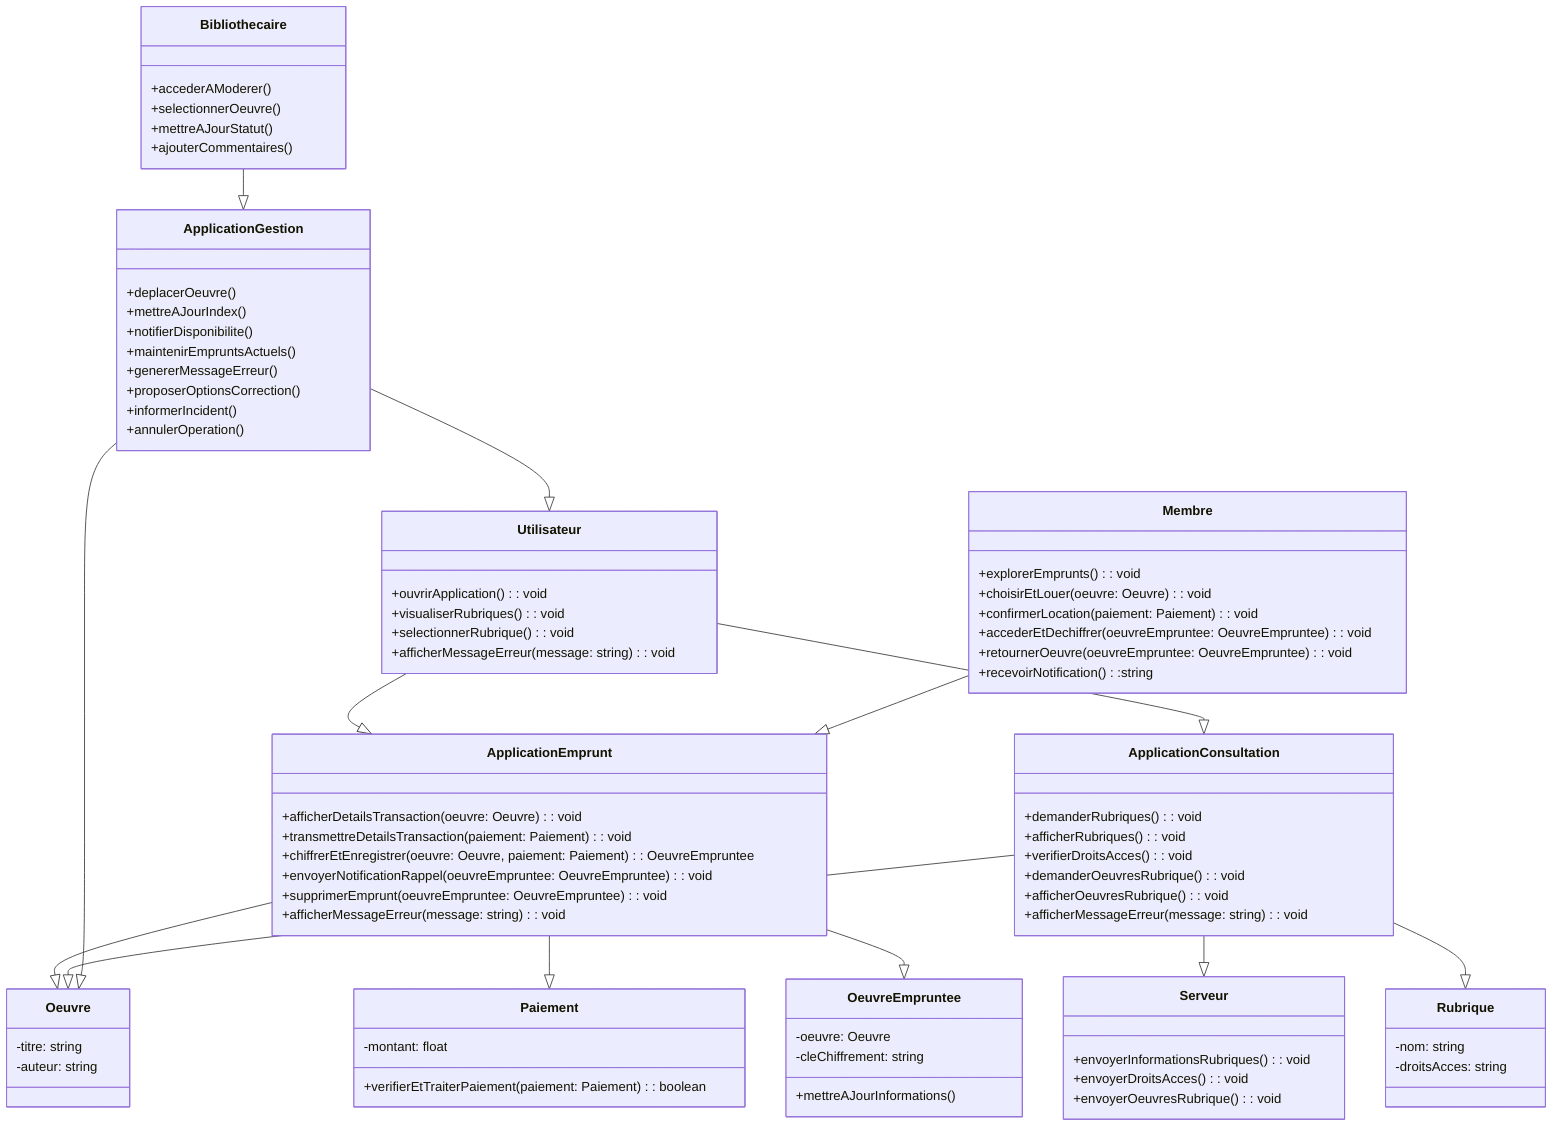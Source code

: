 classDiagram
  class Utilisateur {
    +ouvrirApplication(): void
    +visualiserRubriques(): void
    +selectionnerRubrique(): void
    +afficherMessageErreur(message: string): void
  }

  class Membre {
    +explorerEmprunts(): void
    +choisirEtLouer(oeuvre: Oeuvre): void
    +confirmerLocation(paiement: Paiement): void
    +accederEtDechiffrer(oeuvreEmpruntee: OeuvreEmpruntee): void
    +retournerOeuvre(oeuvreEmpruntee: OeuvreEmpruntee): void
    +recevoirNotification():string

  }

  class ApplicationEmprunt {
    +afficherDetailsTransaction(oeuvre: Oeuvre): void
    +transmettreDetailsTransaction(paiement: Paiement): void
    +chiffrerEtEnregistrer(oeuvre: Oeuvre, paiement: Paiement): OeuvreEmpruntee
    +envoyerNotificationRappel(oeuvreEmpruntee: OeuvreEmpruntee): void
    +supprimerEmprunt(oeuvreEmpruntee: OeuvreEmpruntee): void
    +afficherMessageErreur(message: string): void
  }



  class ApplicationConsultation {
    +demanderRubriques(): void
    +afficherRubriques(): void
    +verifierDroitsAcces(): void
    +demanderOeuvresRubrique(): void
    +afficherOeuvresRubrique(): void
    +afficherMessageErreur(message: string): void
  }

  class Bibliothecaire {
    +accederAModerer()
    +selectionnerOeuvre()
    +mettreAJourStatut()
    +ajouterCommentaires()
  }

  class ApplicationGestion {
    +deplacerOeuvre()
    +mettreAJourIndex()
    +notifierDisponibilite()
    +maintenirEmpruntsActuels()
    +genererMessageErreur()
    +proposerOptionsCorrection()
    +informerIncident()
    +annulerOperation()
  }

  class Serveur {
    +envoyerInformationsRubriques(): void
    +envoyerDroitsAcces(): void
    +envoyerOeuvresRubrique(): void
  }

  class Rubrique {
    -nom: string
    -droitsAcces: string
  }

  class Oeuvre {
    -titre: string
    -auteur: string
  }

  class Paiement {
    -montant: float
    +verifierEtTraiterPaiement(paiement: Paiement): boolean

  }

  class OeuvreEmpruntee {
    -oeuvre: Oeuvre
    -cleChiffrement: string
    +mettreAJourInformations()

  }

  Utilisateur --|> ApplicationEmprunt
  Membre --|> ApplicationEmprunt
  ApplicationEmprunt --|> Oeuvre
  ApplicationEmprunt --|> Paiement
  ApplicationEmprunt --|> OeuvreEmpruntee

  Utilisateur --|> ApplicationConsultation
  ApplicationConsultation --|> Serveur
  ApplicationConsultation --|> Rubrique
  ApplicationConsultation --|> Oeuvre

  Bibliothecaire --|> ApplicationGestion
  ApplicationGestion --|> Utilisateur
  ApplicationGestion --|> Oeuvre